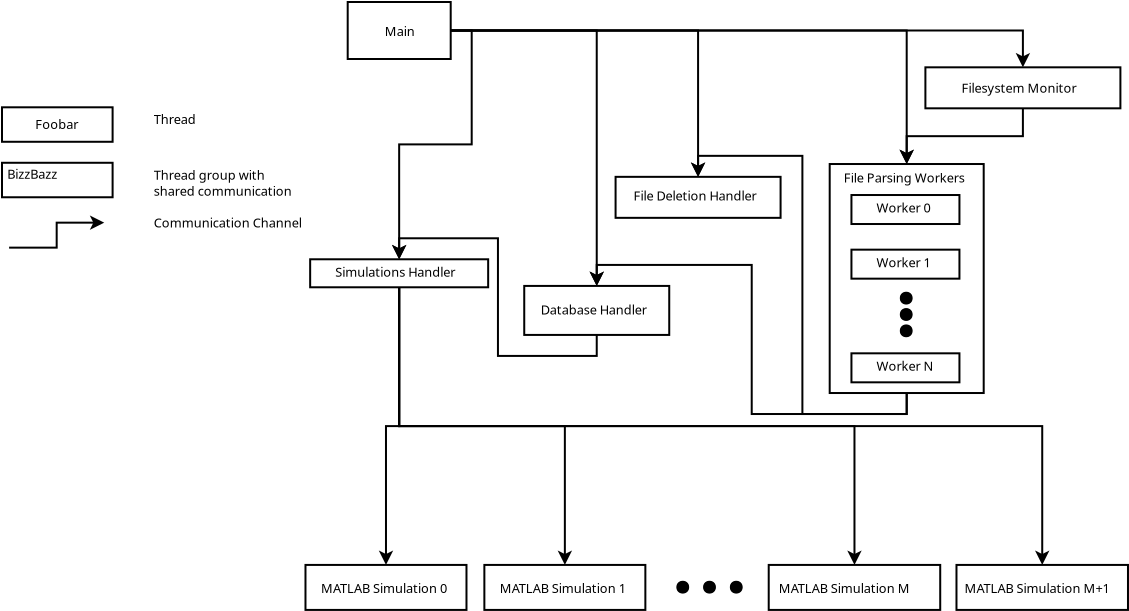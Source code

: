 <?xml version="1.0" encoding="UTF-8"?>
<dia:diagram xmlns:dia="http://www.lysator.liu.se/~alla/dia/">
  <dia:layer name="Background" visible="true" active="true">
    <dia:group>
      <dia:object type="Standard - Box" version="0" id="O0">
        <dia:attribute name="obj_pos">
          <dia:point val="0.599,-2.278"/>
        </dia:attribute>
        <dia:attribute name="obj_bb">
          <dia:rectangle val="0.549,-2.328;5.799,0.622"/>
        </dia:attribute>
        <dia:attribute name="elem_corner">
          <dia:point val="0.599,-2.278"/>
        </dia:attribute>
        <dia:attribute name="elem_width">
          <dia:real val="5.15"/>
        </dia:attribute>
        <dia:attribute name="elem_height">
          <dia:real val="2.85"/>
        </dia:attribute>
        <dia:attribute name="show_background">
          <dia:boolean val="true"/>
        </dia:attribute>
      </dia:object>
      <dia:object type="Standard - Text" version="1" id="O1">
        <dia:attribute name="obj_pos">
          <dia:point val="2.449,-0.578"/>
        </dia:attribute>
        <dia:attribute name="obj_bb">
          <dia:rectangle val="2.449,-1.173;3.976,-0.428"/>
        </dia:attribute>
        <dia:attribute name="text">
          <dia:composite type="text">
            <dia:attribute name="string">
              <dia:string>#Main#</dia:string>
            </dia:attribute>
            <dia:attribute name="font">
              <dia:font family="sans" style="0" name="Helvetica"/>
            </dia:attribute>
            <dia:attribute name="height">
              <dia:real val="0.8"/>
            </dia:attribute>
            <dia:attribute name="pos">
              <dia:point val="2.449,-0.578"/>
            </dia:attribute>
            <dia:attribute name="color">
              <dia:color val="#000000"/>
            </dia:attribute>
            <dia:attribute name="alignment">
              <dia:enum val="0"/>
            </dia:attribute>
          </dia:composite>
        </dia:attribute>
        <dia:attribute name="valign">
          <dia:enum val="3"/>
        </dia:attribute>
      </dia:object>
    </dia:group>
    <dia:group>
      <dia:object type="Standard - Box" version="0" id="O2">
        <dia:attribute name="obj_pos">
          <dia:point val="29.484,0.988"/>
        </dia:attribute>
        <dia:attribute name="obj_bb">
          <dia:rectangle val="29.434,0.938;39.284,3.088"/>
        </dia:attribute>
        <dia:attribute name="elem_corner">
          <dia:point val="29.484,0.988"/>
        </dia:attribute>
        <dia:attribute name="elem_width">
          <dia:real val="9.75"/>
        </dia:attribute>
        <dia:attribute name="elem_height">
          <dia:real val="2.05"/>
        </dia:attribute>
        <dia:attribute name="show_background">
          <dia:boolean val="true"/>
        </dia:attribute>
      </dia:object>
      <dia:object type="Standard - Text" version="1" id="O3">
        <dia:attribute name="obj_pos">
          <dia:point val="31.284,2.263"/>
        </dia:attribute>
        <dia:attribute name="obj_bb">
          <dia:rectangle val="31.284,1.668;37.304,2.413"/>
        </dia:attribute>
        <dia:attribute name="text">
          <dia:composite type="text">
            <dia:attribute name="string">
              <dia:string>#Filesystem Monitor#</dia:string>
            </dia:attribute>
            <dia:attribute name="font">
              <dia:font family="sans" style="0" name="Helvetica"/>
            </dia:attribute>
            <dia:attribute name="height">
              <dia:real val="0.8"/>
            </dia:attribute>
            <dia:attribute name="pos">
              <dia:point val="31.284,2.263"/>
            </dia:attribute>
            <dia:attribute name="color">
              <dia:color val="#000000"/>
            </dia:attribute>
            <dia:attribute name="alignment">
              <dia:enum val="0"/>
            </dia:attribute>
          </dia:composite>
        </dia:attribute>
        <dia:attribute name="valign">
          <dia:enum val="3"/>
        </dia:attribute>
      </dia:object>
    </dia:group>
    <dia:group>
      <dia:object type="Standard - Box" version="0" id="O4">
        <dia:attribute name="obj_pos">
          <dia:point val="9.426,11.918"/>
        </dia:attribute>
        <dia:attribute name="obj_bb">
          <dia:rectangle val="9.376,11.868;16.726,14.418"/>
        </dia:attribute>
        <dia:attribute name="elem_corner">
          <dia:point val="9.426,11.918"/>
        </dia:attribute>
        <dia:attribute name="elem_width">
          <dia:real val="7.25"/>
        </dia:attribute>
        <dia:attribute name="elem_height">
          <dia:real val="2.45"/>
        </dia:attribute>
        <dia:attribute name="show_background">
          <dia:boolean val="true"/>
        </dia:attribute>
      </dia:object>
      <dia:object type="Standard - Text" version="1" id="O5">
        <dia:attribute name="obj_pos">
          <dia:point val="10.251,13.343"/>
        </dia:attribute>
        <dia:attribute name="obj_bb">
          <dia:rectangle val="10.251,12.748;16.031,13.493"/>
        </dia:attribute>
        <dia:attribute name="text">
          <dia:composite type="text">
            <dia:attribute name="string">
              <dia:string>#Database Handler#</dia:string>
            </dia:attribute>
            <dia:attribute name="font">
              <dia:font family="sans" style="0" name="Helvetica"/>
            </dia:attribute>
            <dia:attribute name="height">
              <dia:real val="0.8"/>
            </dia:attribute>
            <dia:attribute name="pos">
              <dia:point val="10.251,13.343"/>
            </dia:attribute>
            <dia:attribute name="color">
              <dia:color val="#000000"/>
            </dia:attribute>
            <dia:attribute name="alignment">
              <dia:enum val="0"/>
            </dia:attribute>
          </dia:composite>
        </dia:attribute>
        <dia:attribute name="valign">
          <dia:enum val="3"/>
        </dia:attribute>
      </dia:object>
    </dia:group>
    <dia:group>
      <dia:group>
        <dia:object type="Standard - Box" version="0" id="O6">
          <dia:attribute name="obj_pos">
            <dia:point val="25.786,7.373"/>
          </dia:attribute>
          <dia:attribute name="obj_bb">
            <dia:rectangle val="25.736,7.323;31.236,8.873"/>
          </dia:attribute>
          <dia:attribute name="elem_corner">
            <dia:point val="25.786,7.373"/>
          </dia:attribute>
          <dia:attribute name="elem_width">
            <dia:real val="5.4"/>
          </dia:attribute>
          <dia:attribute name="elem_height">
            <dia:real val="1.45"/>
          </dia:attribute>
          <dia:attribute name="show_background">
            <dia:boolean val="true"/>
          </dia:attribute>
        </dia:object>
        <dia:object type="Standard - Text" version="1" id="O7">
          <dia:attribute name="obj_pos">
            <dia:point val="27.036,8.248"/>
          </dia:attribute>
          <dia:attribute name="obj_bb">
            <dia:rectangle val="27.036,7.653;29.906,8.398"/>
          </dia:attribute>
          <dia:attribute name="text">
            <dia:composite type="text">
              <dia:attribute name="string">
                <dia:string>#Worker 0#</dia:string>
              </dia:attribute>
              <dia:attribute name="font">
                <dia:font family="sans" style="0" name="Helvetica"/>
              </dia:attribute>
              <dia:attribute name="height">
                <dia:real val="0.8"/>
              </dia:attribute>
              <dia:attribute name="pos">
                <dia:point val="27.036,8.248"/>
              </dia:attribute>
              <dia:attribute name="color">
                <dia:color val="#000000"/>
              </dia:attribute>
              <dia:attribute name="alignment">
                <dia:enum val="0"/>
              </dia:attribute>
            </dia:composite>
          </dia:attribute>
          <dia:attribute name="valign">
            <dia:enum val="3"/>
          </dia:attribute>
        </dia:object>
      </dia:group>
      <dia:group>
        <dia:object type="Standard - Box" version="0" id="O8">
          <dia:attribute name="obj_pos">
            <dia:point val="25.786,15.288"/>
          </dia:attribute>
          <dia:attribute name="obj_bb">
            <dia:rectangle val="25.736,15.238;31.236,16.788"/>
          </dia:attribute>
          <dia:attribute name="elem_corner">
            <dia:point val="25.786,15.288"/>
          </dia:attribute>
          <dia:attribute name="elem_width">
            <dia:real val="5.4"/>
          </dia:attribute>
          <dia:attribute name="elem_height">
            <dia:real val="1.45"/>
          </dia:attribute>
          <dia:attribute name="show_background">
            <dia:boolean val="true"/>
          </dia:attribute>
        </dia:object>
        <dia:object type="Standard - Text" version="1" id="O9">
          <dia:attribute name="obj_pos">
            <dia:point val="27.036,16.163"/>
          </dia:attribute>
          <dia:attribute name="obj_bb">
            <dia:rectangle val="27.036,15.568;29.979,16.313"/>
          </dia:attribute>
          <dia:attribute name="text">
            <dia:composite type="text">
              <dia:attribute name="string">
                <dia:string>#Worker N#</dia:string>
              </dia:attribute>
              <dia:attribute name="font">
                <dia:font family="sans" style="0" name="Helvetica"/>
              </dia:attribute>
              <dia:attribute name="height">
                <dia:real val="0.8"/>
              </dia:attribute>
              <dia:attribute name="pos">
                <dia:point val="27.036,16.163"/>
              </dia:attribute>
              <dia:attribute name="color">
                <dia:color val="#000000"/>
              </dia:attribute>
              <dia:attribute name="alignment">
                <dia:enum val="0"/>
              </dia:attribute>
            </dia:composite>
          </dia:attribute>
          <dia:attribute name="valign">
            <dia:enum val="3"/>
          </dia:attribute>
        </dia:object>
      </dia:group>
      <dia:group>
        <dia:object type="Standard - Box" version="0" id="O10">
          <dia:attribute name="obj_pos">
            <dia:point val="25.786,10.105"/>
          </dia:attribute>
          <dia:attribute name="obj_bb">
            <dia:rectangle val="25.736,10.055;31.236,11.605"/>
          </dia:attribute>
          <dia:attribute name="elem_corner">
            <dia:point val="25.786,10.105"/>
          </dia:attribute>
          <dia:attribute name="elem_width">
            <dia:real val="5.4"/>
          </dia:attribute>
          <dia:attribute name="elem_height">
            <dia:real val="1.45"/>
          </dia:attribute>
          <dia:attribute name="show_background">
            <dia:boolean val="true"/>
          </dia:attribute>
        </dia:object>
        <dia:object type="Standard - Text" version="1" id="O11">
          <dia:attribute name="obj_pos">
            <dia:point val="27.036,10.98"/>
          </dia:attribute>
          <dia:attribute name="obj_bb">
            <dia:rectangle val="27.036,10.385;29.906,11.13"/>
          </dia:attribute>
          <dia:attribute name="text">
            <dia:composite type="text">
              <dia:attribute name="string">
                <dia:string>#Worker 1#</dia:string>
              </dia:attribute>
              <dia:attribute name="font">
                <dia:font family="sans" style="0" name="Helvetica"/>
              </dia:attribute>
              <dia:attribute name="height">
                <dia:real val="0.8"/>
              </dia:attribute>
              <dia:attribute name="pos">
                <dia:point val="27.036,10.98"/>
              </dia:attribute>
              <dia:attribute name="color">
                <dia:color val="#000000"/>
              </dia:attribute>
              <dia:attribute name="alignment">
                <dia:enum val="0"/>
              </dia:attribute>
            </dia:composite>
          </dia:attribute>
          <dia:attribute name="valign">
            <dia:enum val="3"/>
          </dia:attribute>
        </dia:object>
      </dia:group>
      <dia:object type="Standard - Box" version="0" id="O12">
        <dia:attribute name="obj_pos">
          <dia:point val="24.699,5.823"/>
        </dia:attribute>
        <dia:attribute name="obj_bb">
          <dia:rectangle val="24.649,5.773;32.449,17.323"/>
        </dia:attribute>
        <dia:attribute name="elem_corner">
          <dia:point val="24.699,5.823"/>
        </dia:attribute>
        <dia:attribute name="elem_width">
          <dia:real val="7.7"/>
        </dia:attribute>
        <dia:attribute name="elem_height">
          <dia:real val="11.45"/>
        </dia:attribute>
        <dia:attribute name="border_width">
          <dia:real val="0.1"/>
        </dia:attribute>
        <dia:attribute name="show_background">
          <dia:boolean val="false"/>
        </dia:attribute>
      </dia:object>
      <dia:object type="Standard - Text" version="1" id="O13">
        <dia:attribute name="obj_pos">
          <dia:point val="25.399,6.748"/>
        </dia:attribute>
        <dia:attribute name="obj_bb">
          <dia:rectangle val="25.399,6.153;31.806,6.898"/>
        </dia:attribute>
        <dia:attribute name="text">
          <dia:composite type="text">
            <dia:attribute name="string">
              <dia:string>#File Parsing Workers#</dia:string>
            </dia:attribute>
            <dia:attribute name="font">
              <dia:font family="sans" style="0" name="Helvetica"/>
            </dia:attribute>
            <dia:attribute name="height">
              <dia:real val="0.8"/>
            </dia:attribute>
            <dia:attribute name="pos">
              <dia:point val="25.399,6.748"/>
            </dia:attribute>
            <dia:attribute name="color">
              <dia:color val="#000000"/>
            </dia:attribute>
            <dia:attribute name="alignment">
              <dia:enum val="0"/>
            </dia:attribute>
          </dia:composite>
        </dia:attribute>
        <dia:attribute name="valign">
          <dia:enum val="3"/>
        </dia:attribute>
      </dia:object>
    </dia:group>
    <dia:group>
      <dia:object type="Standard - Box" version="0" id="O14">
        <dia:attribute name="obj_pos">
          <dia:point val="-1.278,10.586"/>
        </dia:attribute>
        <dia:attribute name="obj_bb">
          <dia:rectangle val="-1.328,10.536;7.672,12.036"/>
        </dia:attribute>
        <dia:attribute name="elem_corner">
          <dia:point val="-1.278,10.586"/>
        </dia:attribute>
        <dia:attribute name="elem_width">
          <dia:real val="8.9"/>
        </dia:attribute>
        <dia:attribute name="elem_height">
          <dia:real val="1.4"/>
        </dia:attribute>
        <dia:attribute name="show_background">
          <dia:boolean val="true"/>
        </dia:attribute>
      </dia:object>
      <dia:object type="Standard - Text" version="1" id="O15">
        <dia:attribute name="obj_pos">
          <dia:point val="-0.028,11.461"/>
        </dia:attribute>
        <dia:attribute name="obj_bb">
          <dia:rectangle val="-0.028,10.866;6.437,11.611"/>
        </dia:attribute>
        <dia:attribute name="text">
          <dia:composite type="text">
            <dia:attribute name="string">
              <dia:string>#Simulations Handler#</dia:string>
            </dia:attribute>
            <dia:attribute name="font">
              <dia:font family="sans" style="0" name="Helvetica"/>
            </dia:attribute>
            <dia:attribute name="height">
              <dia:real val="0.8"/>
            </dia:attribute>
            <dia:attribute name="pos">
              <dia:point val="-0.028,11.461"/>
            </dia:attribute>
            <dia:attribute name="color">
              <dia:color val="#000000"/>
            </dia:attribute>
            <dia:attribute name="alignment">
              <dia:enum val="0"/>
            </dia:attribute>
          </dia:composite>
        </dia:attribute>
        <dia:attribute name="valign">
          <dia:enum val="3"/>
        </dia:attribute>
      </dia:object>
    </dia:group>
    <dia:group>
      <dia:object type="Standard - Box" version="0" id="O16">
        <dia:attribute name="obj_pos">
          <dia:point val="-1.512,25.868"/>
        </dia:attribute>
        <dia:attribute name="obj_bb">
          <dia:rectangle val="-1.562,25.818;6.588,28.168"/>
        </dia:attribute>
        <dia:attribute name="elem_corner">
          <dia:point val="-1.512,25.868"/>
        </dia:attribute>
        <dia:attribute name="elem_width">
          <dia:real val="8.05"/>
        </dia:attribute>
        <dia:attribute name="elem_height">
          <dia:real val="2.25"/>
        </dia:attribute>
        <dia:attribute name="show_background">
          <dia:boolean val="true"/>
        </dia:attribute>
      </dia:object>
      <dia:object type="Standard - Text" version="1" id="O17">
        <dia:attribute name="obj_pos">
          <dia:point val="-0.737,27.268"/>
        </dia:attribute>
        <dia:attribute name="obj_bb">
          <dia:rectangle val="-0.737,26.673;6.063,27.418"/>
        </dia:attribute>
        <dia:attribute name="text">
          <dia:composite type="text">
            <dia:attribute name="string">
              <dia:string>#MATLAB Simulation 0#</dia:string>
            </dia:attribute>
            <dia:attribute name="font">
              <dia:font family="sans" style="0" name="Helvetica"/>
            </dia:attribute>
            <dia:attribute name="height">
              <dia:real val="0.8"/>
            </dia:attribute>
            <dia:attribute name="pos">
              <dia:point val="-0.737,27.268"/>
            </dia:attribute>
            <dia:attribute name="color">
              <dia:color val="#000000"/>
            </dia:attribute>
            <dia:attribute name="alignment">
              <dia:enum val="0"/>
            </dia:attribute>
          </dia:composite>
        </dia:attribute>
        <dia:attribute name="valign">
          <dia:enum val="3"/>
        </dia:attribute>
      </dia:object>
    </dia:group>
    <dia:group>
      <dia:object type="Standard - Box" version="0" id="O18">
        <dia:attribute name="obj_pos">
          <dia:point val="13.993,6.464"/>
        </dia:attribute>
        <dia:attribute name="obj_bb">
          <dia:rectangle val="13.943,6.414;22.293,8.564"/>
        </dia:attribute>
        <dia:attribute name="elem_corner">
          <dia:point val="13.993,6.464"/>
        </dia:attribute>
        <dia:attribute name="elem_width">
          <dia:real val="8.25"/>
        </dia:attribute>
        <dia:attribute name="elem_height">
          <dia:real val="2.05"/>
        </dia:attribute>
        <dia:attribute name="show_background">
          <dia:boolean val="true"/>
        </dia:attribute>
      </dia:object>
      <dia:object type="Standard - Text" version="1" id="O19">
        <dia:attribute name="obj_pos">
          <dia:point val="14.893,7.652"/>
        </dia:attribute>
        <dia:attribute name="obj_bb">
          <dia:rectangle val="14.893,7.057;21.578,7.802"/>
        </dia:attribute>
        <dia:attribute name="text">
          <dia:composite type="text">
            <dia:attribute name="string">
              <dia:string>#File Deletion Handler#</dia:string>
            </dia:attribute>
            <dia:attribute name="font">
              <dia:font family="sans" style="0" name="Helvetica"/>
            </dia:attribute>
            <dia:attribute name="height">
              <dia:real val="0.8"/>
            </dia:attribute>
            <dia:attribute name="pos">
              <dia:point val="14.893,7.652"/>
            </dia:attribute>
            <dia:attribute name="color">
              <dia:color val="#000000"/>
            </dia:attribute>
            <dia:attribute name="alignment">
              <dia:enum val="0"/>
            </dia:attribute>
          </dia:composite>
        </dia:attribute>
        <dia:attribute name="valign">
          <dia:enum val="3"/>
        </dia:attribute>
      </dia:object>
    </dia:group>
    <dia:object type="Standard - ZigZagLine" version="1" id="O20">
      <dia:attribute name="obj_pos">
        <dia:point val="5.749,-0.853"/>
      </dia:attribute>
      <dia:attribute name="obj_bb">
        <dia:rectangle val="5.699,-0.903;34.721,1.1"/>
      </dia:attribute>
      <dia:attribute name="orth_points">
        <dia:point val="5.749,-0.853"/>
        <dia:point val="34.359,-0.853"/>
        <dia:point val="34.359,0.988"/>
      </dia:attribute>
      <dia:attribute name="orth_orient">
        <dia:enum val="0"/>
        <dia:enum val="1"/>
      </dia:attribute>
      <dia:attribute name="autorouting">
        <dia:boolean val="true"/>
      </dia:attribute>
      <dia:attribute name="end_arrow">
        <dia:enum val="22"/>
      </dia:attribute>
      <dia:attribute name="end_arrow_length">
        <dia:real val="0.5"/>
      </dia:attribute>
      <dia:attribute name="end_arrow_width">
        <dia:real val="0.5"/>
      </dia:attribute>
      <dia:connections>
        <dia:connection handle="0" to="O0" connection="4"/>
        <dia:connection handle="1" to="O2" connection="1"/>
      </dia:connections>
    </dia:object>
    <dia:object type="Standard - ZigZagLine" version="1" id="O21">
      <dia:attribute name="obj_pos">
        <dia:point val="34.359,3.038"/>
      </dia:attribute>
      <dia:attribute name="obj_bb">
        <dia:rectangle val="28.187,2.988;34.409,5.935"/>
      </dia:attribute>
      <dia:attribute name="orth_points">
        <dia:point val="34.359,3.038"/>
        <dia:point val="34.359,4.43"/>
        <dia:point val="28.549,4.43"/>
        <dia:point val="28.549,5.823"/>
      </dia:attribute>
      <dia:attribute name="orth_orient">
        <dia:enum val="1"/>
        <dia:enum val="0"/>
        <dia:enum val="1"/>
      </dia:attribute>
      <dia:attribute name="autorouting">
        <dia:boolean val="true"/>
      </dia:attribute>
      <dia:attribute name="end_arrow">
        <dia:enum val="22"/>
      </dia:attribute>
      <dia:attribute name="end_arrow_length">
        <dia:real val="0.5"/>
      </dia:attribute>
      <dia:attribute name="end_arrow_width">
        <dia:real val="0.5"/>
      </dia:attribute>
      <dia:connections>
        <dia:connection handle="0" to="O2" connection="6"/>
        <dia:connection handle="1" to="O12" connection="1"/>
      </dia:connections>
    </dia:object>
    <dia:object type="Standard - ZigZagLine" version="1" id="O22">
      <dia:attribute name="obj_pos">
        <dia:point val="5.749,-0.853"/>
      </dia:attribute>
      <dia:attribute name="obj_bb">
        <dia:rectangle val="5.699,-0.903;28.91,5.935"/>
      </dia:attribute>
      <dia:attribute name="orth_points">
        <dia:point val="5.749,-0.853"/>
        <dia:point val="28.549,-0.853"/>
        <dia:point val="28.549,5.823"/>
      </dia:attribute>
      <dia:attribute name="orth_orient">
        <dia:enum val="0"/>
        <dia:enum val="1"/>
      </dia:attribute>
      <dia:attribute name="autorouting">
        <dia:boolean val="true"/>
      </dia:attribute>
      <dia:attribute name="end_arrow">
        <dia:enum val="22"/>
      </dia:attribute>
      <dia:attribute name="end_arrow_length">
        <dia:real val="0.5"/>
      </dia:attribute>
      <dia:attribute name="end_arrow_width">
        <dia:real val="0.5"/>
      </dia:attribute>
      <dia:connections>
        <dia:connection handle="0" to="O0" connection="4"/>
        <dia:connection handle="1" to="O12" connection="1"/>
      </dia:connections>
    </dia:object>
    <dia:object type="Standard - ZigZagLine" version="1" id="O23">
      <dia:attribute name="obj_pos">
        <dia:point val="5.749,-0.853"/>
      </dia:attribute>
      <dia:attribute name="obj_bb">
        <dia:rectangle val="5.699,-0.903;18.48,6.576"/>
      </dia:attribute>
      <dia:attribute name="orth_points">
        <dia:point val="5.749,-0.853"/>
        <dia:point val="18.118,-0.853"/>
        <dia:point val="18.118,6.464"/>
      </dia:attribute>
      <dia:attribute name="orth_orient">
        <dia:enum val="0"/>
        <dia:enum val="1"/>
      </dia:attribute>
      <dia:attribute name="autorouting">
        <dia:boolean val="true"/>
      </dia:attribute>
      <dia:attribute name="end_arrow">
        <dia:enum val="22"/>
      </dia:attribute>
      <dia:attribute name="end_arrow_length">
        <dia:real val="0.5"/>
      </dia:attribute>
      <dia:attribute name="end_arrow_width">
        <dia:real val="0.5"/>
      </dia:attribute>
      <dia:connections>
        <dia:connection handle="0" to="O0" connection="4"/>
        <dia:connection handle="1" to="O18" connection="1"/>
      </dia:connections>
    </dia:object>
    <dia:object type="Standard - ZigZagLine" version="1" id="O24">
      <dia:attribute name="obj_pos">
        <dia:point val="5.749,-0.853"/>
      </dia:attribute>
      <dia:attribute name="obj_bb">
        <dia:rectangle val="5.699,-0.903;13.413,12.03"/>
      </dia:attribute>
      <dia:attribute name="orth_points">
        <dia:point val="5.749,-0.853"/>
        <dia:point val="13.051,-0.853"/>
        <dia:point val="13.051,11.918"/>
      </dia:attribute>
      <dia:attribute name="orth_orient">
        <dia:enum val="0"/>
        <dia:enum val="1"/>
      </dia:attribute>
      <dia:attribute name="autorouting">
        <dia:boolean val="true"/>
      </dia:attribute>
      <dia:attribute name="end_arrow">
        <dia:enum val="22"/>
      </dia:attribute>
      <dia:attribute name="end_arrow_length">
        <dia:real val="0.5"/>
      </dia:attribute>
      <dia:attribute name="end_arrow_width">
        <dia:real val="0.5"/>
      </dia:attribute>
      <dia:connections>
        <dia:connection handle="0" to="O0" connection="4"/>
        <dia:connection handle="1" to="O4" connection="1"/>
      </dia:connections>
    </dia:object>
    <dia:object type="Standard - ZigZagLine" version="1" id="O25">
      <dia:attribute name="obj_pos">
        <dia:point val="5.749,-0.853"/>
      </dia:attribute>
      <dia:attribute name="obj_bb">
        <dia:rectangle val="2.81,-0.903;6.849,10.697"/>
      </dia:attribute>
      <dia:attribute name="orth_points">
        <dia:point val="5.749,-0.853"/>
        <dia:point val="6.799,-0.853"/>
        <dia:point val="6.799,4.841"/>
        <dia:point val="3.172,4.841"/>
        <dia:point val="3.172,10.586"/>
      </dia:attribute>
      <dia:attribute name="orth_orient">
        <dia:enum val="0"/>
        <dia:enum val="1"/>
        <dia:enum val="0"/>
        <dia:enum val="1"/>
      </dia:attribute>
      <dia:attribute name="autorouting">
        <dia:boolean val="true"/>
      </dia:attribute>
      <dia:attribute name="end_arrow">
        <dia:enum val="22"/>
      </dia:attribute>
      <dia:attribute name="end_arrow_length">
        <dia:real val="0.5"/>
      </dia:attribute>
      <dia:attribute name="end_arrow_width">
        <dia:real val="0.5"/>
      </dia:attribute>
      <dia:connections>
        <dia:connection handle="0" to="O0" connection="4"/>
        <dia:connection handle="1" to="O14" connection="1"/>
      </dia:connections>
    </dia:object>
    <dia:object type="Standard - ZigZagLine" version="1" id="O26">
      <dia:attribute name="obj_pos">
        <dia:point val="13.051,14.368"/>
      </dia:attribute>
      <dia:attribute name="obj_bb">
        <dia:rectangle val="2.81,9.486;13.101,15.468"/>
      </dia:attribute>
      <dia:attribute name="orth_points">
        <dia:point val="13.051,14.368"/>
        <dia:point val="13.051,15.418"/>
        <dia:point val="8.112,15.418"/>
        <dia:point val="8.112,9.536"/>
        <dia:point val="3.172,9.536"/>
        <dia:point val="3.172,10.586"/>
      </dia:attribute>
      <dia:attribute name="orth_orient">
        <dia:enum val="1"/>
        <dia:enum val="0"/>
        <dia:enum val="1"/>
        <dia:enum val="0"/>
        <dia:enum val="1"/>
      </dia:attribute>
      <dia:attribute name="autorouting">
        <dia:boolean val="true"/>
      </dia:attribute>
      <dia:attribute name="end_arrow">
        <dia:enum val="22"/>
      </dia:attribute>
      <dia:attribute name="end_arrow_length">
        <dia:real val="0.5"/>
      </dia:attribute>
      <dia:attribute name="end_arrow_width">
        <dia:real val="0.5"/>
      </dia:attribute>
      <dia:connections>
        <dia:connection handle="0" to="O4" connection="6"/>
        <dia:connection handle="1" to="O14" connection="1"/>
      </dia:connections>
    </dia:object>
    <dia:object type="Standard - ZigZagLine" version="1" id="O27">
      <dia:attribute name="obj_pos">
        <dia:point val="28.549,17.273"/>
      </dia:attribute>
      <dia:attribute name="obj_bb">
        <dia:rectangle val="12.69,10.818;28.599,18.373"/>
      </dia:attribute>
      <dia:attribute name="orth_points">
        <dia:point val="28.549,17.273"/>
        <dia:point val="28.549,18.323"/>
        <dia:point val="20.8,18.323"/>
        <dia:point val="20.8,10.868"/>
        <dia:point val="13.051,10.868"/>
        <dia:point val="13.051,11.918"/>
      </dia:attribute>
      <dia:attribute name="orth_orient">
        <dia:enum val="1"/>
        <dia:enum val="0"/>
        <dia:enum val="1"/>
        <dia:enum val="0"/>
        <dia:enum val="1"/>
      </dia:attribute>
      <dia:attribute name="autorouting">
        <dia:boolean val="true"/>
      </dia:attribute>
      <dia:attribute name="end_arrow">
        <dia:enum val="22"/>
      </dia:attribute>
      <dia:attribute name="end_arrow_length">
        <dia:real val="0.5"/>
      </dia:attribute>
      <dia:attribute name="end_arrow_width">
        <dia:real val="0.5"/>
      </dia:attribute>
      <dia:connections>
        <dia:connection handle="0" to="O12" connection="6"/>
        <dia:connection handle="1" to="O4" connection="1"/>
      </dia:connections>
    </dia:object>
    <dia:object type="Standard - ZigZagLine" version="1" id="O28">
      <dia:attribute name="obj_pos">
        <dia:point val="3.172,11.986"/>
      </dia:attribute>
      <dia:attribute name="obj_bb">
        <dia:rectangle val="2.151,11.936;3.222,25.98"/>
      </dia:attribute>
      <dia:attribute name="orth_points">
        <dia:point val="3.172,11.986"/>
        <dia:point val="3.172,18.927"/>
        <dia:point val="2.513,18.927"/>
        <dia:point val="2.513,25.868"/>
      </dia:attribute>
      <dia:attribute name="orth_orient">
        <dia:enum val="1"/>
        <dia:enum val="0"/>
        <dia:enum val="1"/>
      </dia:attribute>
      <dia:attribute name="autorouting">
        <dia:boolean val="true"/>
      </dia:attribute>
      <dia:attribute name="end_arrow">
        <dia:enum val="22"/>
      </dia:attribute>
      <dia:attribute name="end_arrow_length">
        <dia:real val="0.5"/>
      </dia:attribute>
      <dia:attribute name="end_arrow_width">
        <dia:real val="0.5"/>
      </dia:attribute>
      <dia:connections>
        <dia:connection handle="0" to="O14" connection="6"/>
        <dia:connection handle="1" to="O16" connection="1"/>
      </dia:connections>
    </dia:object>
    <dia:group>
      <dia:object type="Standard - Box" version="0" id="O29">
        <dia:attribute name="obj_pos">
          <dia:point val="7.432,25.868"/>
        </dia:attribute>
        <dia:attribute name="obj_bb">
          <dia:rectangle val="7.382,25.818;15.532,28.168"/>
        </dia:attribute>
        <dia:attribute name="elem_corner">
          <dia:point val="7.432,25.868"/>
        </dia:attribute>
        <dia:attribute name="elem_width">
          <dia:real val="8.05"/>
        </dia:attribute>
        <dia:attribute name="elem_height">
          <dia:real val="2.25"/>
        </dia:attribute>
        <dia:attribute name="show_background">
          <dia:boolean val="true"/>
        </dia:attribute>
      </dia:object>
      <dia:object type="Standard - Text" version="1" id="O30">
        <dia:attribute name="obj_pos">
          <dia:point val="8.207,27.268"/>
        </dia:attribute>
        <dia:attribute name="obj_bb">
          <dia:rectangle val="8.207,26.673;15.007,27.418"/>
        </dia:attribute>
        <dia:attribute name="text">
          <dia:composite type="text">
            <dia:attribute name="string">
              <dia:string>#MATLAB Simulation 1#</dia:string>
            </dia:attribute>
            <dia:attribute name="font">
              <dia:font family="sans" style="0" name="Helvetica"/>
            </dia:attribute>
            <dia:attribute name="height">
              <dia:real val="0.8"/>
            </dia:attribute>
            <dia:attribute name="pos">
              <dia:point val="8.207,27.268"/>
            </dia:attribute>
            <dia:attribute name="color">
              <dia:color val="#000000"/>
            </dia:attribute>
            <dia:attribute name="alignment">
              <dia:enum val="0"/>
            </dia:attribute>
          </dia:composite>
        </dia:attribute>
        <dia:attribute name="valign">
          <dia:enum val="3"/>
        </dia:attribute>
      </dia:object>
    </dia:group>
    <dia:group>
      <dia:object type="Standard - Box" version="0" id="O31">
        <dia:attribute name="obj_pos">
          <dia:point val="21.65,25.868"/>
        </dia:attribute>
        <dia:attribute name="obj_bb">
          <dia:rectangle val="21.6,25.818;30.275,28.168"/>
        </dia:attribute>
        <dia:attribute name="elem_corner">
          <dia:point val="21.65,25.868"/>
        </dia:attribute>
        <dia:attribute name="elem_width">
          <dia:real val="8.575"/>
        </dia:attribute>
        <dia:attribute name="elem_height">
          <dia:real val="2.25"/>
        </dia:attribute>
        <dia:attribute name="show_background">
          <dia:boolean val="true"/>
        </dia:attribute>
      </dia:object>
      <dia:object type="Standard - Text" version="1" id="O32">
        <dia:attribute name="obj_pos">
          <dia:point val="22.15,27.268"/>
        </dia:attribute>
        <dia:attribute name="obj_bb">
          <dia:rectangle val="22.15,26.673;29.095,27.418"/>
        </dia:attribute>
        <dia:attribute name="text">
          <dia:composite type="text">
            <dia:attribute name="string">
              <dia:string>#MATLAB Simulation M#</dia:string>
            </dia:attribute>
            <dia:attribute name="font">
              <dia:font family="sans" style="0" name="Helvetica"/>
            </dia:attribute>
            <dia:attribute name="height">
              <dia:real val="0.8"/>
            </dia:attribute>
            <dia:attribute name="pos">
              <dia:point val="22.15,27.268"/>
            </dia:attribute>
            <dia:attribute name="color">
              <dia:color val="#000000"/>
            </dia:attribute>
            <dia:attribute name="alignment">
              <dia:enum val="0"/>
            </dia:attribute>
          </dia:composite>
        </dia:attribute>
        <dia:attribute name="valign">
          <dia:enum val="3"/>
        </dia:attribute>
      </dia:object>
    </dia:group>
    <dia:group>
      <dia:object type="Standard - Box" version="0" id="O33">
        <dia:attribute name="obj_pos">
          <dia:point val="31.038,25.868"/>
        </dia:attribute>
        <dia:attribute name="obj_bb">
          <dia:rectangle val="30.988,25.818;39.663,28.168"/>
        </dia:attribute>
        <dia:attribute name="elem_corner">
          <dia:point val="31.038,25.868"/>
        </dia:attribute>
        <dia:attribute name="elem_width">
          <dia:real val="8.575"/>
        </dia:attribute>
        <dia:attribute name="elem_height">
          <dia:real val="2.25"/>
        </dia:attribute>
        <dia:attribute name="show_background">
          <dia:boolean val="true"/>
        </dia:attribute>
      </dia:object>
      <dia:object type="Standard - Text" version="1" id="O34">
        <dia:attribute name="obj_pos">
          <dia:point val="31.438,27.268"/>
        </dia:attribute>
        <dia:attribute name="obj_bb">
          <dia:rectangle val="31.438,26.673;39.328,27.418"/>
        </dia:attribute>
        <dia:attribute name="text">
          <dia:composite type="text">
            <dia:attribute name="string">
              <dia:string>#MATLAB Simulation M+1#</dia:string>
            </dia:attribute>
            <dia:attribute name="font">
              <dia:font family="sans" style="0" name="Helvetica"/>
            </dia:attribute>
            <dia:attribute name="height">
              <dia:real val="0.8"/>
            </dia:attribute>
            <dia:attribute name="pos">
              <dia:point val="31.438,27.268"/>
            </dia:attribute>
            <dia:attribute name="color">
              <dia:color val="#000000"/>
            </dia:attribute>
            <dia:attribute name="alignment">
              <dia:enum val="0"/>
            </dia:attribute>
          </dia:composite>
        </dia:attribute>
        <dia:attribute name="valign">
          <dia:enum val="3"/>
        </dia:attribute>
      </dia:object>
    </dia:group>
    <dia:object type="Standard - ZigZagLine" version="1" id="O35">
      <dia:attribute name="obj_pos">
        <dia:point val="3.172,11.986"/>
      </dia:attribute>
      <dia:attribute name="obj_bb">
        <dia:rectangle val="3.122,11.936;11.819,25.98"/>
      </dia:attribute>
      <dia:attribute name="orth_points">
        <dia:point val="3.172,11.986"/>
        <dia:point val="3.172,18.927"/>
        <dia:point val="11.457,18.927"/>
        <dia:point val="11.457,25.868"/>
      </dia:attribute>
      <dia:attribute name="orth_orient">
        <dia:enum val="1"/>
        <dia:enum val="0"/>
        <dia:enum val="1"/>
      </dia:attribute>
      <dia:attribute name="autorouting">
        <dia:boolean val="true"/>
      </dia:attribute>
      <dia:attribute name="end_arrow">
        <dia:enum val="22"/>
      </dia:attribute>
      <dia:attribute name="end_arrow_length">
        <dia:real val="0.5"/>
      </dia:attribute>
      <dia:attribute name="end_arrow_width">
        <dia:real val="0.5"/>
      </dia:attribute>
      <dia:connections>
        <dia:connection handle="0" to="O14" connection="6"/>
        <dia:connection handle="1" to="O29" connection="1"/>
      </dia:connections>
    </dia:object>
    <dia:object type="Standard - ZigZagLine" version="1" id="O36">
      <dia:attribute name="obj_pos">
        <dia:point val="3.172,11.986"/>
      </dia:attribute>
      <dia:attribute name="obj_bb">
        <dia:rectangle val="3.122,11.936;26.299,25.98"/>
      </dia:attribute>
      <dia:attribute name="orth_points">
        <dia:point val="3.172,11.986"/>
        <dia:point val="3.172,18.927"/>
        <dia:point val="25.937,18.927"/>
        <dia:point val="25.937,25.868"/>
      </dia:attribute>
      <dia:attribute name="orth_orient">
        <dia:enum val="1"/>
        <dia:enum val="0"/>
        <dia:enum val="1"/>
      </dia:attribute>
      <dia:attribute name="autorouting">
        <dia:boolean val="true"/>
      </dia:attribute>
      <dia:attribute name="end_arrow">
        <dia:enum val="22"/>
      </dia:attribute>
      <dia:attribute name="end_arrow_length">
        <dia:real val="0.5"/>
      </dia:attribute>
      <dia:attribute name="end_arrow_width">
        <dia:real val="0.5"/>
      </dia:attribute>
      <dia:connections>
        <dia:connection handle="0" to="O14" connection="6"/>
        <dia:connection handle="1" to="O31" connection="1"/>
      </dia:connections>
    </dia:object>
    <dia:object type="Standard - ZigZagLine" version="1" id="O37">
      <dia:attribute name="obj_pos">
        <dia:point val="3.172,11.986"/>
      </dia:attribute>
      <dia:attribute name="obj_bb">
        <dia:rectangle val="3.122,11.936;35.687,25.98"/>
      </dia:attribute>
      <dia:attribute name="orth_points">
        <dia:point val="3.172,11.986"/>
        <dia:point val="3.172,18.927"/>
        <dia:point val="35.326,18.927"/>
        <dia:point val="35.326,25.868"/>
      </dia:attribute>
      <dia:attribute name="orth_orient">
        <dia:enum val="1"/>
        <dia:enum val="0"/>
        <dia:enum val="1"/>
      </dia:attribute>
      <dia:attribute name="autorouting">
        <dia:boolean val="true"/>
      </dia:attribute>
      <dia:attribute name="end_arrow">
        <dia:enum val="22"/>
      </dia:attribute>
      <dia:attribute name="end_arrow_length">
        <dia:real val="0.5"/>
      </dia:attribute>
      <dia:attribute name="end_arrow_width">
        <dia:real val="0.5"/>
      </dia:attribute>
      <dia:connections>
        <dia:connection handle="0" to="O14" connection="6"/>
        <dia:connection handle="1" to="O33" connection="1"/>
      </dia:connections>
    </dia:object>
    <dia:group>
      <dia:object type="Standard - Box" version="0" id="O38">
        <dia:attribute name="obj_pos">
          <dia:point val="-16.686,2.987"/>
        </dia:attribute>
        <dia:attribute name="obj_bb">
          <dia:rectangle val="-16.736,2.937;-11.106,4.762"/>
        </dia:attribute>
        <dia:attribute name="elem_corner">
          <dia:point val="-16.686,2.987"/>
        </dia:attribute>
        <dia:attribute name="elem_width">
          <dia:real val="5.53"/>
        </dia:attribute>
        <dia:attribute name="elem_height">
          <dia:real val="1.724"/>
        </dia:attribute>
        <dia:attribute name="show_background">
          <dia:boolean val="true"/>
        </dia:attribute>
      </dia:object>
      <dia:object type="Standard - Box" version="0" id="O39">
        <dia:attribute name="obj_pos">
          <dia:point val="-16.686,5.761"/>
        </dia:attribute>
        <dia:attribute name="obj_bb">
          <dia:rectangle val="-16.736,5.711;-11.106,7.535"/>
        </dia:attribute>
        <dia:attribute name="elem_corner">
          <dia:point val="-16.686,5.761"/>
        </dia:attribute>
        <dia:attribute name="elem_width">
          <dia:real val="5.53"/>
        </dia:attribute>
        <dia:attribute name="elem_height">
          <dia:real val="1.724"/>
        </dia:attribute>
        <dia:attribute name="border_width">
          <dia:real val="0.1"/>
        </dia:attribute>
        <dia:attribute name="show_background">
          <dia:boolean val="false"/>
        </dia:attribute>
      </dia:object>
      <dia:object type="Standard - ZigZagLine" version="1" id="O40">
        <dia:attribute name="obj_pos">
          <dia:point val="-16.331,10.004"/>
        </dia:attribute>
        <dia:attribute name="obj_bb">
          <dia:rectangle val="-16.381,8.393;-11.462,10.054"/>
        </dia:attribute>
        <dia:attribute name="orth_points">
          <dia:point val="-16.331,10.004"/>
          <dia:point val="-13.952,10.004"/>
          <dia:point val="-13.952,8.755"/>
          <dia:point val="-11.574,8.755"/>
        </dia:attribute>
        <dia:attribute name="orth_orient">
          <dia:enum val="0"/>
          <dia:enum val="1"/>
          <dia:enum val="0"/>
        </dia:attribute>
        <dia:attribute name="autorouting">
          <dia:boolean val="true"/>
        </dia:attribute>
        <dia:attribute name="end_arrow">
          <dia:enum val="22"/>
        </dia:attribute>
        <dia:attribute name="end_arrow_length">
          <dia:real val="0.5"/>
        </dia:attribute>
        <dia:attribute name="end_arrow_width">
          <dia:real val="0.5"/>
        </dia:attribute>
      </dia:object>
      <dia:object type="Standard - Text" version="1" id="O41">
        <dia:attribute name="obj_pos">
          <dia:point val="-15.019,4.072"/>
        </dia:attribute>
        <dia:attribute name="obj_bb">
          <dia:rectangle val="-15.019,3.477;-12.824,4.222"/>
        </dia:attribute>
        <dia:attribute name="text">
          <dia:composite type="text">
            <dia:attribute name="string">
              <dia:string>#Foobar#</dia:string>
            </dia:attribute>
            <dia:attribute name="font">
              <dia:font family="sans" style="0" name="Helvetica"/>
            </dia:attribute>
            <dia:attribute name="height">
              <dia:real val="0.8"/>
            </dia:attribute>
            <dia:attribute name="pos">
              <dia:point val="-15.019,4.072"/>
            </dia:attribute>
            <dia:attribute name="color">
              <dia:color val="#000000"/>
            </dia:attribute>
            <dia:attribute name="alignment">
              <dia:enum val="0"/>
            </dia:attribute>
          </dia:composite>
        </dia:attribute>
        <dia:attribute name="valign">
          <dia:enum val="3"/>
        </dia:attribute>
      </dia:object>
      <dia:object type="Standard - Text" version="1" id="O42">
        <dia:attribute name="obj_pos">
          <dia:point val="-16.419,6.564"/>
        </dia:attribute>
        <dia:attribute name="obj_bb">
          <dia:rectangle val="-16.419,5.969;-13.629,6.714"/>
        </dia:attribute>
        <dia:attribute name="text">
          <dia:composite type="text">
            <dia:attribute name="string">
              <dia:string>#BizzBazz#</dia:string>
            </dia:attribute>
            <dia:attribute name="font">
              <dia:font family="sans" style="0" name="Helvetica"/>
            </dia:attribute>
            <dia:attribute name="height">
              <dia:real val="0.8"/>
            </dia:attribute>
            <dia:attribute name="pos">
              <dia:point val="-16.419,6.564"/>
            </dia:attribute>
            <dia:attribute name="color">
              <dia:color val="#000000"/>
            </dia:attribute>
            <dia:attribute name="alignment">
              <dia:enum val="0"/>
            </dia:attribute>
          </dia:composite>
        </dia:attribute>
        <dia:attribute name="valign">
          <dia:enum val="3"/>
        </dia:attribute>
      </dia:object>
      <dia:object type="Standard - Text" version="1" id="O43">
        <dia:attribute name="obj_pos">
          <dia:point val="-9.099,3.82"/>
        </dia:attribute>
        <dia:attribute name="obj_bb">
          <dia:rectangle val="-9.099,3.225;-6.862,3.97"/>
        </dia:attribute>
        <dia:attribute name="text">
          <dia:composite type="text">
            <dia:attribute name="string">
              <dia:string>#Thread#</dia:string>
            </dia:attribute>
            <dia:attribute name="font">
              <dia:font family="sans" style="0" name="Helvetica"/>
            </dia:attribute>
            <dia:attribute name="height">
              <dia:real val="0.8"/>
            </dia:attribute>
            <dia:attribute name="pos">
              <dia:point val="-9.099,3.82"/>
            </dia:attribute>
            <dia:attribute name="color">
              <dia:color val="#000000"/>
            </dia:attribute>
            <dia:attribute name="alignment">
              <dia:enum val="0"/>
            </dia:attribute>
          </dia:composite>
        </dia:attribute>
        <dia:attribute name="valign">
          <dia:enum val="3"/>
        </dia:attribute>
      </dia:object>
      <dia:object type="Standard - Text" version="1" id="O44">
        <dia:attribute name="obj_pos">
          <dia:point val="-9.099,6.614"/>
        </dia:attribute>
        <dia:attribute name="obj_bb">
          <dia:rectangle val="-9.099,6.019;-1.769,7.564"/>
        </dia:attribute>
        <dia:attribute name="text">
          <dia:composite type="text">
            <dia:attribute name="string">
              <dia:string>#Thread group with
shared communication#</dia:string>
            </dia:attribute>
            <dia:attribute name="font">
              <dia:font family="sans" style="0" name="Helvetica"/>
            </dia:attribute>
            <dia:attribute name="height">
              <dia:real val="0.8"/>
            </dia:attribute>
            <dia:attribute name="pos">
              <dia:point val="-9.099,6.614"/>
            </dia:attribute>
            <dia:attribute name="color">
              <dia:color val="#000000"/>
            </dia:attribute>
            <dia:attribute name="alignment">
              <dia:enum val="0"/>
            </dia:attribute>
          </dia:composite>
        </dia:attribute>
        <dia:attribute name="valign">
          <dia:enum val="3"/>
        </dia:attribute>
      </dia:object>
      <dia:object type="Standard - Text" version="1" id="O45">
        <dia:attribute name="obj_pos">
          <dia:point val="-9.099,8.993"/>
        </dia:attribute>
        <dia:attribute name="obj_bb">
          <dia:rectangle val="-9.099,8.398;-1.227,9.143"/>
        </dia:attribute>
        <dia:attribute name="text">
          <dia:composite type="text">
            <dia:attribute name="string">
              <dia:string>#Communication Channel#</dia:string>
            </dia:attribute>
            <dia:attribute name="font">
              <dia:font family="sans" style="0" name="Helvetica"/>
            </dia:attribute>
            <dia:attribute name="height">
              <dia:real val="0.8"/>
            </dia:attribute>
            <dia:attribute name="pos">
              <dia:point val="-9.099,8.993"/>
            </dia:attribute>
            <dia:attribute name="color">
              <dia:color val="#000000"/>
            </dia:attribute>
            <dia:attribute name="alignment">
              <dia:enum val="0"/>
            </dia:attribute>
          </dia:composite>
        </dia:attribute>
        <dia:attribute name="valign">
          <dia:enum val="3"/>
        </dia:attribute>
      </dia:object>
    </dia:group>
    <dia:object type="BPMN - Start-Event" version="1" id="O46">
      <dia:attribute name="obj_pos">
        <dia:point val="17.082,26.711"/>
      </dia:attribute>
      <dia:attribute name="obj_bb">
        <dia:rectangle val="17.032,26.661;17.672,27.301"/>
      </dia:attribute>
      <dia:attribute name="meta">
        <dia:composite type="dict"/>
      </dia:attribute>
      <dia:attribute name="elem_corner">
        <dia:point val="17.082,26.711"/>
      </dia:attribute>
      <dia:attribute name="elem_width">
        <dia:real val="0.54"/>
      </dia:attribute>
      <dia:attribute name="elem_height">
        <dia:real val="0.54"/>
      </dia:attribute>
      <dia:attribute name="line_width">
        <dia:real val="0.1"/>
      </dia:attribute>
      <dia:attribute name="line_colour">
        <dia:color val="#000000"/>
      </dia:attribute>
      <dia:attribute name="fill_colour">
        <dia:color val="#000000"/>
      </dia:attribute>
      <dia:attribute name="show_background">
        <dia:boolean val="true"/>
      </dia:attribute>
      <dia:attribute name="line_style">
        <dia:enum val="0"/>
        <dia:real val="1"/>
      </dia:attribute>
      <dia:attribute name="flip_horizontal">
        <dia:boolean val="false"/>
      </dia:attribute>
      <dia:attribute name="flip_vertical">
        <dia:boolean val="false"/>
      </dia:attribute>
      <dia:attribute name="subscale">
        <dia:real val="1"/>
      </dia:attribute>
    </dia:object>
    <dia:object type="BPMN - Start-Event" version="1" id="O47">
      <dia:attribute name="obj_pos">
        <dia:point val="18.419,26.711"/>
      </dia:attribute>
      <dia:attribute name="obj_bb">
        <dia:rectangle val="18.369,26.661;19.01,27.301"/>
      </dia:attribute>
      <dia:attribute name="meta">
        <dia:composite type="dict"/>
      </dia:attribute>
      <dia:attribute name="elem_corner">
        <dia:point val="18.419,26.711"/>
      </dia:attribute>
      <dia:attribute name="elem_width">
        <dia:real val="0.54"/>
      </dia:attribute>
      <dia:attribute name="elem_height">
        <dia:real val="0.54"/>
      </dia:attribute>
      <dia:attribute name="line_width">
        <dia:real val="0.1"/>
      </dia:attribute>
      <dia:attribute name="line_colour">
        <dia:color val="#000000"/>
      </dia:attribute>
      <dia:attribute name="fill_colour">
        <dia:color val="#000000"/>
      </dia:attribute>
      <dia:attribute name="show_background">
        <dia:boolean val="true"/>
      </dia:attribute>
      <dia:attribute name="line_style">
        <dia:enum val="0"/>
        <dia:real val="1"/>
      </dia:attribute>
      <dia:attribute name="flip_horizontal">
        <dia:boolean val="false"/>
      </dia:attribute>
      <dia:attribute name="flip_vertical">
        <dia:boolean val="false"/>
      </dia:attribute>
      <dia:attribute name="subscale">
        <dia:real val="1"/>
      </dia:attribute>
    </dia:object>
    <dia:object type="BPMN - Start-Event" version="1" id="O48">
      <dia:attribute name="obj_pos">
        <dia:point val="19.757,26.711"/>
      </dia:attribute>
      <dia:attribute name="obj_bb">
        <dia:rectangle val="19.707,26.661;20.348,27.301"/>
      </dia:attribute>
      <dia:attribute name="meta">
        <dia:composite type="dict"/>
      </dia:attribute>
      <dia:attribute name="elem_corner">
        <dia:point val="19.757,26.711"/>
      </dia:attribute>
      <dia:attribute name="elem_width">
        <dia:real val="0.54"/>
      </dia:attribute>
      <dia:attribute name="elem_height">
        <dia:real val="0.54"/>
      </dia:attribute>
      <dia:attribute name="line_width">
        <dia:real val="0.1"/>
      </dia:attribute>
      <dia:attribute name="line_colour">
        <dia:color val="#000000"/>
      </dia:attribute>
      <dia:attribute name="fill_colour">
        <dia:color val="#000000"/>
      </dia:attribute>
      <dia:attribute name="show_background">
        <dia:boolean val="true"/>
      </dia:attribute>
      <dia:attribute name="line_style">
        <dia:enum val="0"/>
        <dia:real val="1"/>
      </dia:attribute>
      <dia:attribute name="flip_horizontal">
        <dia:boolean val="false"/>
      </dia:attribute>
      <dia:attribute name="flip_vertical">
        <dia:boolean val="false"/>
      </dia:attribute>
      <dia:attribute name="subscale">
        <dia:real val="1"/>
      </dia:attribute>
    </dia:object>
    <dia:object type="BPMN - Start-Event" version="1" id="O49">
      <dia:attribute name="obj_pos">
        <dia:point val="28.255,13.894"/>
      </dia:attribute>
      <dia:attribute name="obj_bb">
        <dia:rectangle val="28.205,13.844;28.845,14.484"/>
      </dia:attribute>
      <dia:attribute name="meta">
        <dia:composite type="dict"/>
      </dia:attribute>
      <dia:attribute name="elem_corner">
        <dia:point val="28.255,13.894"/>
      </dia:attribute>
      <dia:attribute name="elem_width">
        <dia:real val="0.54"/>
      </dia:attribute>
      <dia:attribute name="elem_height">
        <dia:real val="0.54"/>
      </dia:attribute>
      <dia:attribute name="line_width">
        <dia:real val="0.1"/>
      </dia:attribute>
      <dia:attribute name="line_colour">
        <dia:color val="#000000"/>
      </dia:attribute>
      <dia:attribute name="fill_colour">
        <dia:color val="#000000"/>
      </dia:attribute>
      <dia:attribute name="show_background">
        <dia:boolean val="true"/>
      </dia:attribute>
      <dia:attribute name="line_style">
        <dia:enum val="0"/>
        <dia:real val="1"/>
      </dia:attribute>
      <dia:attribute name="flip_horizontal">
        <dia:boolean val="false"/>
      </dia:attribute>
      <dia:attribute name="flip_vertical">
        <dia:boolean val="false"/>
      </dia:attribute>
      <dia:attribute name="subscale">
        <dia:real val="1"/>
      </dia:attribute>
    </dia:object>
    <dia:object type="BPMN - Start-Event" version="1" id="O50">
      <dia:attribute name="obj_pos">
        <dia:point val="28.255,13.077"/>
      </dia:attribute>
      <dia:attribute name="obj_bb">
        <dia:rectangle val="28.205,13.027;28.845,13.667"/>
      </dia:attribute>
      <dia:attribute name="meta">
        <dia:composite type="dict"/>
      </dia:attribute>
      <dia:attribute name="elem_corner">
        <dia:point val="28.255,13.077"/>
      </dia:attribute>
      <dia:attribute name="elem_width">
        <dia:real val="0.54"/>
      </dia:attribute>
      <dia:attribute name="elem_height">
        <dia:real val="0.54"/>
      </dia:attribute>
      <dia:attribute name="line_width">
        <dia:real val="0.1"/>
      </dia:attribute>
      <dia:attribute name="line_colour">
        <dia:color val="#000000"/>
      </dia:attribute>
      <dia:attribute name="fill_colour">
        <dia:color val="#000000"/>
      </dia:attribute>
      <dia:attribute name="show_background">
        <dia:boolean val="true"/>
      </dia:attribute>
      <dia:attribute name="line_style">
        <dia:enum val="0"/>
        <dia:real val="1"/>
      </dia:attribute>
      <dia:attribute name="flip_horizontal">
        <dia:boolean val="false"/>
      </dia:attribute>
      <dia:attribute name="flip_vertical">
        <dia:boolean val="false"/>
      </dia:attribute>
      <dia:attribute name="subscale">
        <dia:real val="1"/>
      </dia:attribute>
    </dia:object>
    <dia:object type="BPMN - Start-Event" version="1" id="O51">
      <dia:attribute name="obj_pos">
        <dia:point val="28.255,12.259"/>
      </dia:attribute>
      <dia:attribute name="obj_bb">
        <dia:rectangle val="28.205,12.209;28.845,12.85"/>
      </dia:attribute>
      <dia:attribute name="meta">
        <dia:composite type="dict"/>
      </dia:attribute>
      <dia:attribute name="elem_corner">
        <dia:point val="28.255,12.259"/>
      </dia:attribute>
      <dia:attribute name="elem_width">
        <dia:real val="0.54"/>
      </dia:attribute>
      <dia:attribute name="elem_height">
        <dia:real val="0.54"/>
      </dia:attribute>
      <dia:attribute name="line_width">
        <dia:real val="0.1"/>
      </dia:attribute>
      <dia:attribute name="line_colour">
        <dia:color val="#000000"/>
      </dia:attribute>
      <dia:attribute name="fill_colour">
        <dia:color val="#000000"/>
      </dia:attribute>
      <dia:attribute name="show_background">
        <dia:boolean val="true"/>
      </dia:attribute>
      <dia:attribute name="line_style">
        <dia:enum val="0"/>
        <dia:real val="1"/>
      </dia:attribute>
      <dia:attribute name="flip_horizontal">
        <dia:boolean val="false"/>
      </dia:attribute>
      <dia:attribute name="flip_vertical">
        <dia:boolean val="false"/>
      </dia:attribute>
      <dia:attribute name="subscale">
        <dia:real val="1"/>
      </dia:attribute>
    </dia:object>
    <dia:object type="Standard - ZigZagLine" version="1" id="O52">
      <dia:attribute name="obj_pos">
        <dia:point val="28.549,17.273"/>
      </dia:attribute>
      <dia:attribute name="obj_bb">
        <dia:rectangle val="17.756,5.364;28.599,18.373"/>
      </dia:attribute>
      <dia:attribute name="orth_points">
        <dia:point val="28.549,17.273"/>
        <dia:point val="28.549,18.323"/>
        <dia:point val="23.333,18.323"/>
        <dia:point val="23.333,5.414"/>
        <dia:point val="18.118,5.414"/>
        <dia:point val="18.118,6.464"/>
      </dia:attribute>
      <dia:attribute name="orth_orient">
        <dia:enum val="1"/>
        <dia:enum val="0"/>
        <dia:enum val="1"/>
        <dia:enum val="0"/>
        <dia:enum val="1"/>
      </dia:attribute>
      <dia:attribute name="autorouting">
        <dia:boolean val="true"/>
      </dia:attribute>
      <dia:attribute name="end_arrow">
        <dia:enum val="22"/>
      </dia:attribute>
      <dia:attribute name="end_arrow_length">
        <dia:real val="0.5"/>
      </dia:attribute>
      <dia:attribute name="end_arrow_width">
        <dia:real val="0.5"/>
      </dia:attribute>
      <dia:connections>
        <dia:connection handle="0" to="O12" connection="6"/>
        <dia:connection handle="1" to="O18" connection="1"/>
      </dia:connections>
    </dia:object>
  </dia:layer>
</dia:diagram>
